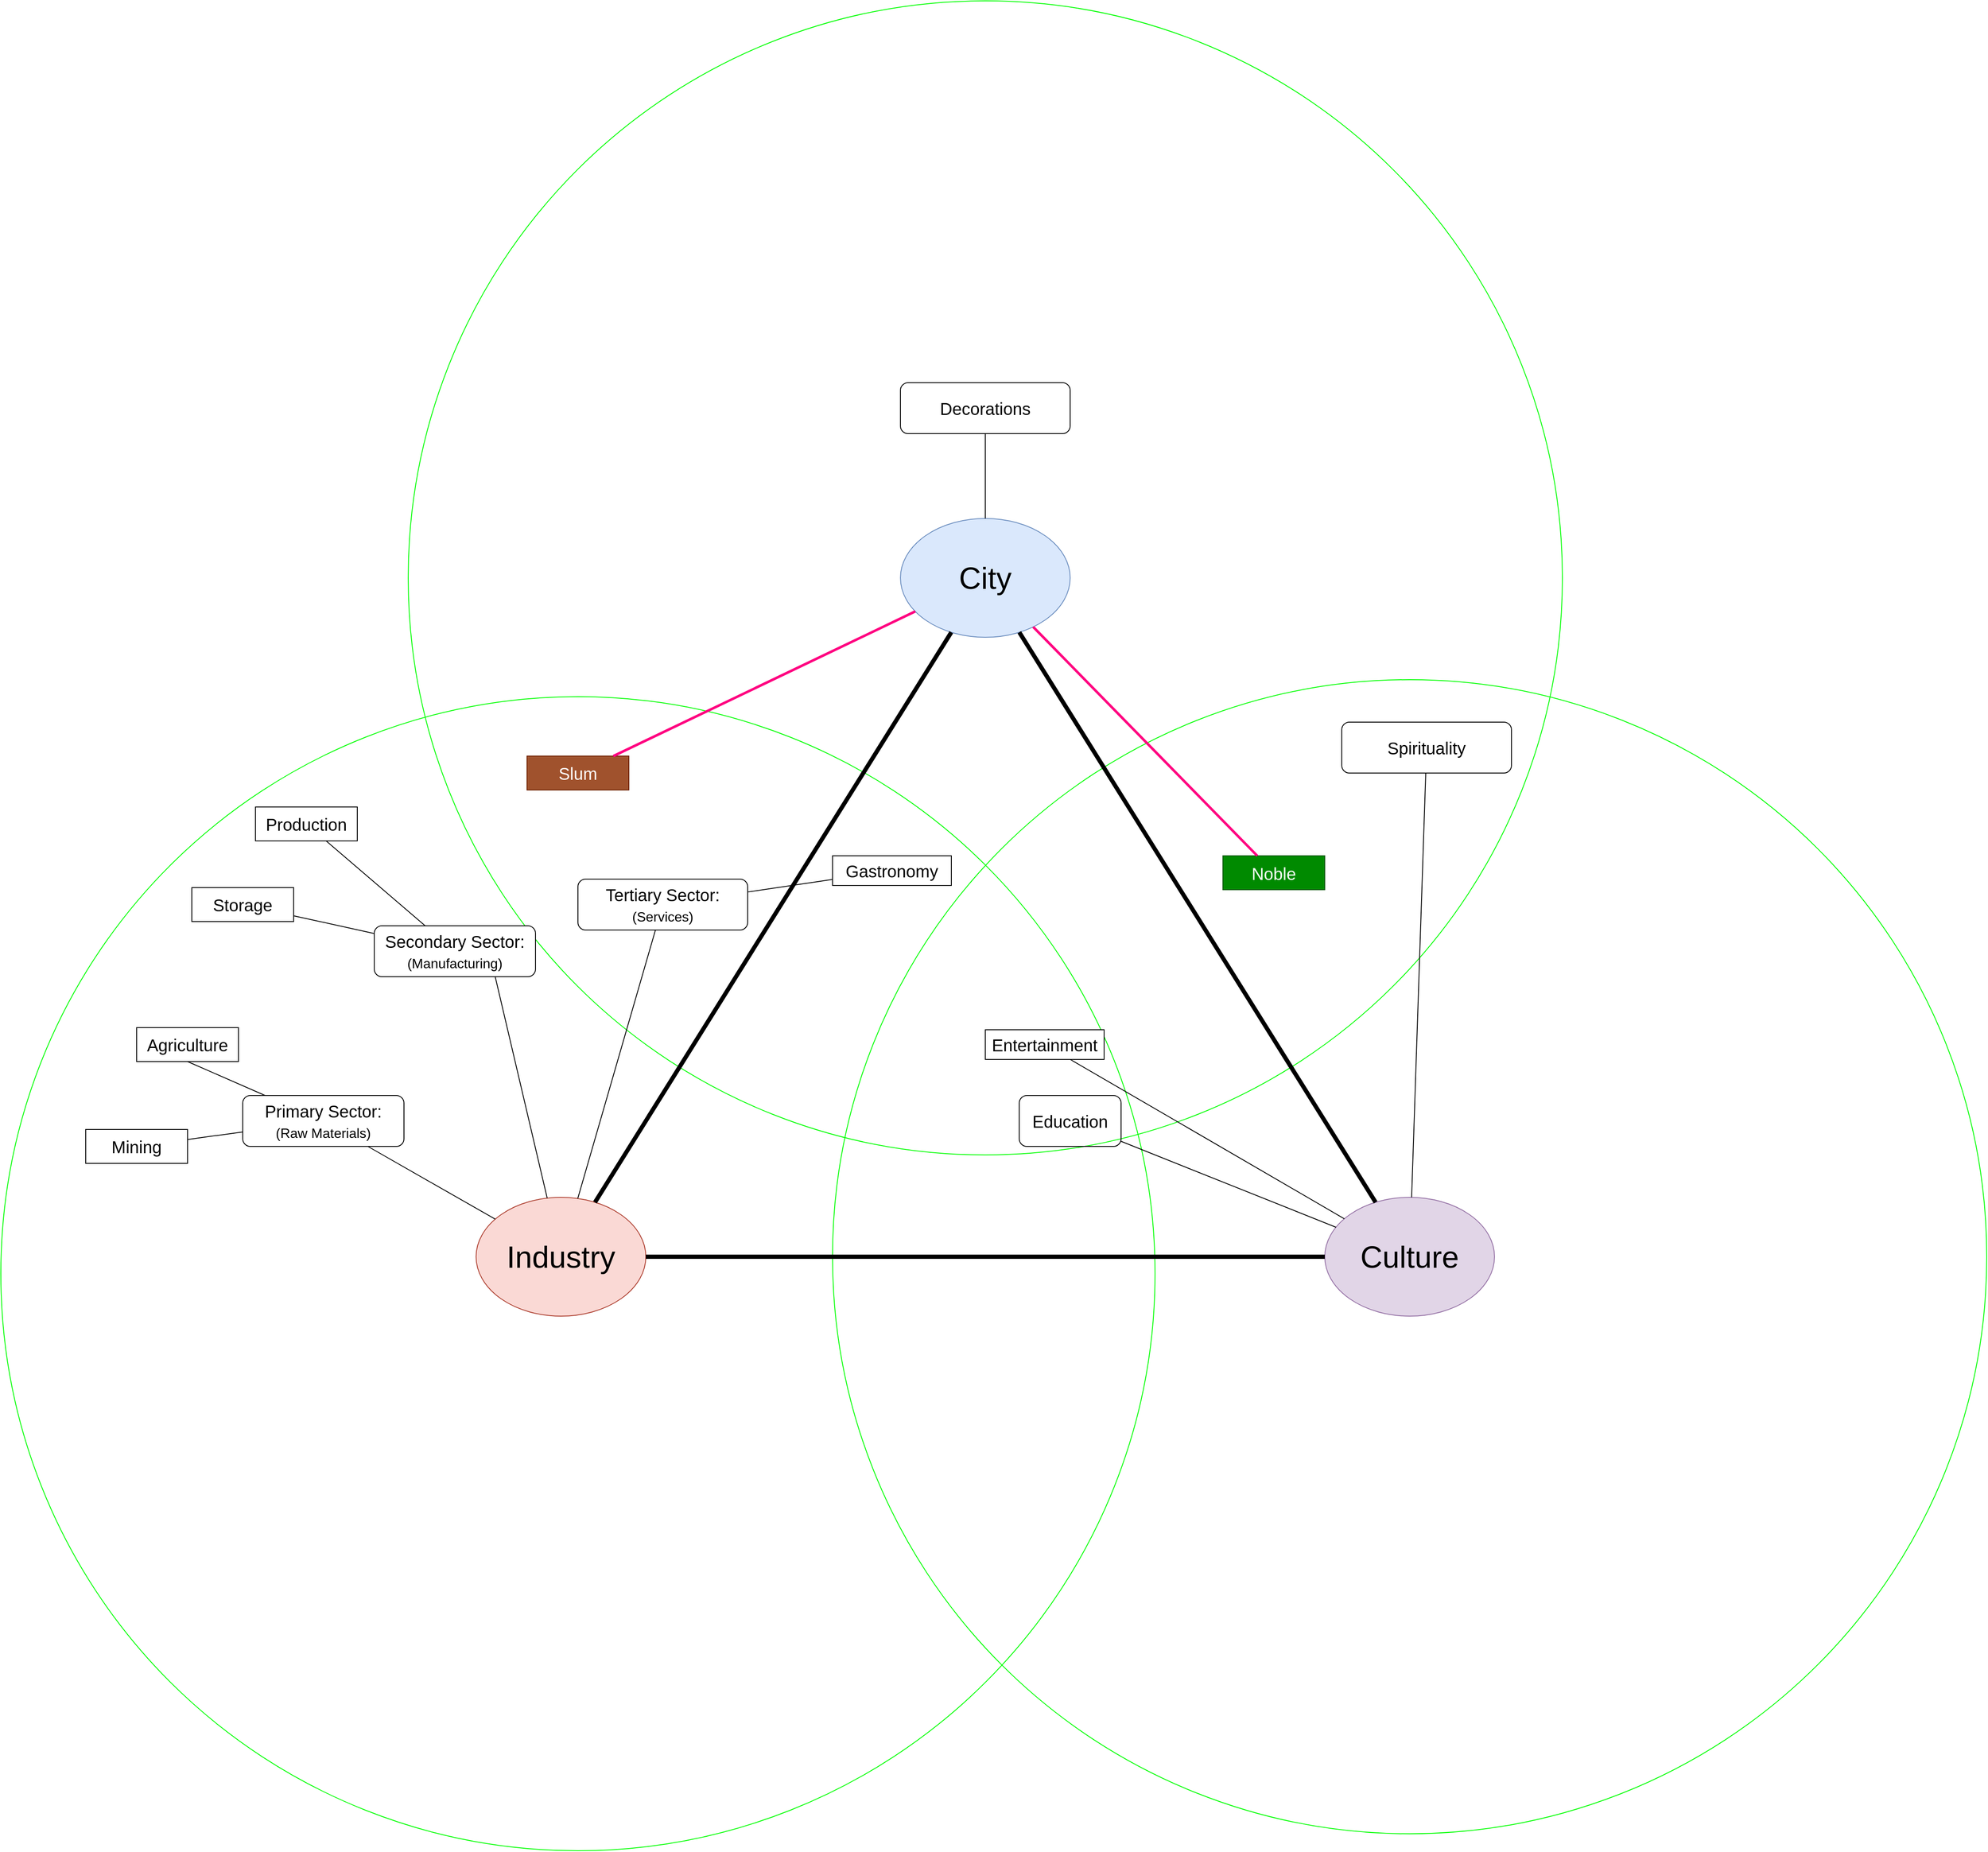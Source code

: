 <mxfile version="10.6.7" type="device"><diagram name="Page-1" id="42789a77-a242-8287-6e28-9cd8cfd52e62"><mxGraphModel dx="3123" dy="2045" grid="1" gridSize="20" guides="1" tooltips="1" connect="1" arrows="1" fold="1" page="0" pageScale="1" pageWidth="1100" pageHeight="850" background="#ffffff" math="0" shadow="0"><root><mxCell id="0"/><mxCell id="1" parent="0"/><mxCell id="HwtzfmOMMwMQolR_OrG4-111" value="" style="ellipse;whiteSpace=wrap;html=1;aspect=fixed;fontSize=20;fillColor=none;strokeColor=#00FF00;" vertex="1" parent="1"><mxGeometry x="-80" y="-710" width="1360" height="1360" as="geometry"/></mxCell><mxCell id="HwtzfmOMMwMQolR_OrG4-112" value="" style="ellipse;whiteSpace=wrap;html=1;aspect=fixed;fontSize=20;fillColor=none;strokeColor=#00FF00;" vertex="1" parent="1"><mxGeometry x="-560" y="110" width="1360" height="1360" as="geometry"/></mxCell><mxCell id="HwtzfmOMMwMQolR_OrG4-113" value="" style="ellipse;whiteSpace=wrap;html=1;aspect=fixed;fontSize=20;fillColor=none;strokeColor=#00FF00;" vertex="1" parent="1"><mxGeometry x="420" y="90" width="1360" height="1360" as="geometry"/></mxCell><mxCell id="HwtzfmOMMwMQolR_OrG4-41" value="City" style="ellipse;whiteSpace=wrap;html=1;fontSize=36;fillColor=#dae8fc;strokeColor=#6c8ebf;" vertex="1" parent="1"><mxGeometry x="500" y="-100" width="200" height="140" as="geometry"/></mxCell><mxCell id="HwtzfmOMMwMQolR_OrG4-44" value="Culture" style="ellipse;whiteSpace=wrap;html=1;fontSize=36;fillColor=#e1d5e7;strokeColor=#9673a6;" vertex="1" parent="1"><mxGeometry x="1000" y="700" width="200" height="140" as="geometry"/></mxCell><mxCell id="HwtzfmOMMwMQolR_OrG4-45" value="Industry" style="ellipse;whiteSpace=wrap;html=1;fontSize=36;fillColor=#fad9d5;strokeColor=#ae4132;" vertex="1" parent="1"><mxGeometry y="700" width="200" height="140" as="geometry"/></mxCell><mxCell id="HwtzfmOMMwMQolR_OrG4-48" value="" style="endArrow=none;html=1;fontSize=36;strokeWidth=5;" edge="1" parent="1" source="HwtzfmOMMwMQolR_OrG4-44" target="HwtzfmOMMwMQolR_OrG4-41"><mxGeometry width="50" height="50" relative="1" as="geometry"><mxPoint x="190" y="600" as="sourcePoint"/><mxPoint x="240" y="550" as="targetPoint"/></mxGeometry></mxCell><mxCell id="HwtzfmOMMwMQolR_OrG4-50" value="" style="endArrow=none;html=1;fontSize=36;strokeWidth=5;" edge="1" parent="1" source="HwtzfmOMMwMQolR_OrG4-44" target="HwtzfmOMMwMQolR_OrG4-45"><mxGeometry width="50" height="50" relative="1" as="geometry"><mxPoint x="714.017" y="411.997" as="sourcePoint"/><mxPoint x="575.838" y="268.071" as="targetPoint"/></mxGeometry></mxCell><mxCell id="HwtzfmOMMwMQolR_OrG4-51" value="" style="endArrow=none;html=1;fontSize=36;strokeWidth=5;" edge="1" parent="1" source="HwtzfmOMMwMQolR_OrG4-41" target="HwtzfmOMMwMQolR_OrG4-45"><mxGeometry width="50" height="50" relative="1" as="geometry"><mxPoint x="610" y="430" as="sourcePoint"/><mxPoint x="340" y="430" as="targetPoint"/></mxGeometry></mxCell><mxCell id="HwtzfmOMMwMQolR_OrG4-54" value="Spirituality" style="rounded=1;whiteSpace=wrap;html=1;fontSize=20;" vertex="1" parent="1"><mxGeometry x="1020" y="140" width="200" height="60" as="geometry"/></mxCell><mxCell id="HwtzfmOMMwMQolR_OrG4-58" value="" style="endArrow=none;html=1;fontSize=36;" edge="1" parent="1" source="HwtzfmOMMwMQolR_OrG4-54" target="HwtzfmOMMwMQolR_OrG4-44"><mxGeometry width="50" height="50" relative="1" as="geometry"><mxPoint x="840" y="241.96" as="sourcePoint"/><mxPoint x="665.091" y="201.662" as="targetPoint"/></mxGeometry></mxCell><mxCell id="HwtzfmOMMwMQolR_OrG4-61" value="Gastronomy" style="rounded=0;whiteSpace=wrap;html=1;fontSize=20;" vertex="1" parent="1"><mxGeometry x="420" y="297.5" width="140" height="35" as="geometry"/></mxCell><mxCell id="HwtzfmOMMwMQolR_OrG4-68" value="" style="endArrow=none;html=1;fontSize=36;" edge="1" parent="1" source="HwtzfmOMMwMQolR_OrG4-80" target="HwtzfmOMMwMQolR_OrG4-45"><mxGeometry width="50" height="50" relative="1" as="geometry"><mxPoint x="342.105" y="730" as="sourcePoint"/><mxPoint x="314.724" y="520.097" as="targetPoint"/></mxGeometry></mxCell><mxCell id="HwtzfmOMMwMQolR_OrG4-69" value="" style="endArrow=none;html=1;fontSize=36;entryX=0.75;entryY=1;entryDx=0;entryDy=0;" edge="1" parent="1" source="HwtzfmOMMwMQolR_OrG4-45" target="HwtzfmOMMwMQolR_OrG4-79"><mxGeometry width="50" height="50" relative="1" as="geometry"><mxPoint x="322.264" y="375" as="sourcePoint"/><mxPoint x="104" y="640" as="targetPoint"/></mxGeometry></mxCell><mxCell id="HwtzfmOMMwMQolR_OrG4-70" value="" style="endArrow=none;html=1;fontSize=36;" edge="1" parent="1" source="HwtzfmOMMwMQolR_OrG4-45" target="HwtzfmOMMwMQolR_OrG4-75"><mxGeometry width="50" height="50" relative="1" as="geometry"><mxPoint x="342.264" y="395" as="sourcePoint"/><mxPoint x="354.724" y="560.097" as="targetPoint"/></mxGeometry></mxCell><mxCell id="HwtzfmOMMwMQolR_OrG4-75" value="&lt;span&gt;Tertiary Sector:&lt;/span&gt;&lt;br&gt;&lt;font style=&quot;font-size: 16px&quot;&gt;(Services)&lt;/font&gt;" style="rounded=1;whiteSpace=wrap;html=1;fontSize=20;" vertex="1" parent="1"><mxGeometry x="120" y="325" width="200" height="60" as="geometry"/></mxCell><mxCell id="HwtzfmOMMwMQolR_OrG4-79" value="&lt;span&gt;Secondary Sector:&lt;/span&gt;&lt;br&gt;&lt;font style=&quot;font-size: 16px&quot;&gt;(Manufacturing)&lt;/font&gt;" style="rounded=1;whiteSpace=wrap;html=1;fontSize=20;" vertex="1" parent="1"><mxGeometry x="-120" y="380" width="190" height="60" as="geometry"/></mxCell><mxCell id="HwtzfmOMMwMQolR_OrG4-80" value="&lt;span&gt;Primary Sector:&lt;/span&gt;&lt;br&gt;&lt;font style=&quot;font-size: 16px&quot;&gt;(Raw Materials)&lt;/font&gt;" style="rounded=1;whiteSpace=wrap;html=1;fontSize=20;" vertex="1" parent="1"><mxGeometry x="-275" y="580" width="190" height="60" as="geometry"/></mxCell><mxCell id="HwtzfmOMMwMQolR_OrG4-85" value="Mining" style="rounded=0;whiteSpace=wrap;html=1;fontSize=20;" vertex="1" parent="1"><mxGeometry x="-460" y="620" width="120" height="40" as="geometry"/></mxCell><mxCell id="HwtzfmOMMwMQolR_OrG4-86" value="Agriculture" style="rounded=0;whiteSpace=wrap;html=1;fontSize=20;" vertex="1" parent="1"><mxGeometry x="-400" y="500" width="120" height="40" as="geometry"/></mxCell><mxCell id="HwtzfmOMMwMQolR_OrG4-90" value="" style="endArrow=none;html=1;strokeWidth=1;fontSize=20;" edge="1" parent="1" source="HwtzfmOMMwMQolR_OrG4-61" target="HwtzfmOMMwMQolR_OrG4-75"><mxGeometry width="50" height="50" relative="1" as="geometry"><mxPoint x="-120" y="310" as="sourcePoint"/><mxPoint x="-70" y="260" as="targetPoint"/></mxGeometry></mxCell><mxCell id="HwtzfmOMMwMQolR_OrG4-93" value="" style="endArrow=none;html=1;strokeWidth=1;fontSize=20;entryX=0.5;entryY=1;entryDx=0;entryDy=0;" edge="1" parent="1" source="HwtzfmOMMwMQolR_OrG4-80" target="HwtzfmOMMwMQolR_OrG4-86"><mxGeometry width="50" height="50" relative="1" as="geometry"><mxPoint x="-520" y="650" as="sourcePoint"/><mxPoint x="-470" y="600" as="targetPoint"/></mxGeometry></mxCell><mxCell id="HwtzfmOMMwMQolR_OrG4-94" value="" style="endArrow=none;html=1;strokeWidth=1;fontSize=20;" edge="1" parent="1" source="HwtzfmOMMwMQolR_OrG4-85" target="HwtzfmOMMwMQolR_OrG4-80"><mxGeometry width="50" height="50" relative="1" as="geometry"><mxPoint x="-500" y="730" as="sourcePoint"/><mxPoint x="-450" y="680" as="targetPoint"/></mxGeometry></mxCell><mxCell id="HwtzfmOMMwMQolR_OrG4-97" value="Production" style="rounded=0;whiteSpace=wrap;html=1;fontSize=20;" vertex="1" parent="1"><mxGeometry x="-260" y="240" width="120" height="40" as="geometry"/></mxCell><mxCell id="HwtzfmOMMwMQolR_OrG4-98" value="Storage" style="rounded=0;whiteSpace=wrap;html=1;fontSize=20;strokeColor=#000000;" vertex="1" parent="1"><mxGeometry x="-335" y="335" width="120" height="40" as="geometry"/></mxCell><mxCell id="HwtzfmOMMwMQolR_OrG4-100" value="" style="endArrow=none;html=1;strokeWidth=1;fontSize=20;" edge="1" parent="1" source="HwtzfmOMMwMQolR_OrG4-79" target="HwtzfmOMMwMQolR_OrG4-97"><mxGeometry width="50" height="50" relative="1" as="geometry"><mxPoint x="-520" y="310" as="sourcePoint"/><mxPoint x="-470" y="260" as="targetPoint"/></mxGeometry></mxCell><mxCell id="HwtzfmOMMwMQolR_OrG4-101" value="" style="endArrow=none;html=1;strokeWidth=1;fontSize=20;" edge="1" parent="1" source="HwtzfmOMMwMQolR_OrG4-79" target="HwtzfmOMMwMQolR_OrG4-98"><mxGeometry width="50" height="50" relative="1" as="geometry"><mxPoint x="-100" y="407.907" as="sourcePoint"/><mxPoint x="-160" y="393.953" as="targetPoint"/></mxGeometry></mxCell><mxCell id="HwtzfmOMMwMQolR_OrG4-103" value="Decorations" style="rounded=1;whiteSpace=wrap;html=1;fontSize=20;" vertex="1" parent="1"><mxGeometry x="500" y="-260" width="200" height="60" as="geometry"/></mxCell><mxCell id="HwtzfmOMMwMQolR_OrG4-104" value="" style="endArrow=none;html=1;strokeWidth=1;fontSize=20;entryX=0.5;entryY=1;entryDx=0;entryDy=0;" edge="1" parent="1" source="HwtzfmOMMwMQolR_OrG4-41" target="HwtzfmOMMwMQolR_OrG4-103"><mxGeometry width="50" height="50" relative="1" as="geometry"><mxPoint x="200" y="30" as="sourcePoint"/><mxPoint x="250" y="-20" as="targetPoint"/></mxGeometry></mxCell><mxCell id="HwtzfmOMMwMQolR_OrG4-105" value="Entertainment" style="rounded=0;whiteSpace=wrap;html=1;fontSize=20;" vertex="1" parent="1"><mxGeometry x="600" y="502.5" width="140" height="35" as="geometry"/></mxCell><mxCell id="HwtzfmOMMwMQolR_OrG4-106" value="" style="endArrow=none;html=1;strokeWidth=1;fontSize=20;" edge="1" parent="1" source="HwtzfmOMMwMQolR_OrG4-105" target="HwtzfmOMMwMQolR_OrG4-44"><mxGeometry width="50" height="50" relative="1" as="geometry"><mxPoint x="620" y="460" as="sourcePoint"/><mxPoint x="390" y="540" as="targetPoint"/></mxGeometry></mxCell><mxCell id="HwtzfmOMMwMQolR_OrG4-118" value="Education" style="rounded=1;whiteSpace=wrap;html=1;strokeColor=#000000;fillColor=none;fontSize=20;" vertex="1" parent="1"><mxGeometry x="640" y="580" width="120" height="60" as="geometry"/></mxCell><mxCell id="HwtzfmOMMwMQolR_OrG4-119" value="" style="endArrow=none;html=1;strokeWidth=1;fontSize=20;" edge="1" parent="1" source="HwtzfmOMMwMQolR_OrG4-44" target="HwtzfmOMMwMQolR_OrG4-118"><mxGeometry width="50" height="50" relative="1" as="geometry"><mxPoint x="660" y="990" as="sourcePoint"/><mxPoint x="710" y="940" as="targetPoint"/></mxGeometry></mxCell><mxCell id="HwtzfmOMMwMQolR_OrG4-83" value="Slum" style="rounded=0;whiteSpace=wrap;html=1;fontSize=20;fillColor=#a0522d;strokeColor=#6D1F00;fontColor=#ffffff;" vertex="1" parent="1"><mxGeometry x="60" y="180" width="120" height="40" as="geometry"/></mxCell><mxCell id="HwtzfmOMMwMQolR_OrG4-82" value="Noble" style="rounded=0;whiteSpace=wrap;html=1;fontSize=20;fillColor=#008a00;strokeColor=#005700;fontColor=#ffffff;" vertex="1" parent="1"><mxGeometry x="880" y="297.5" width="120" height="40" as="geometry"/></mxCell><mxCell id="HwtzfmOMMwMQolR_OrG4-129" value="" style="endArrow=none;html=1;strokeWidth=3;fontSize=20;strokeColor=#FF0080;" edge="1" parent="1" source="HwtzfmOMMwMQolR_OrG4-83" target="HwtzfmOMMwMQolR_OrG4-41"><mxGeometry width="50" height="50" relative="1" as="geometry"><mxPoint x="300" y="130" as="sourcePoint"/><mxPoint x="350" y="80" as="targetPoint"/></mxGeometry></mxCell><mxCell id="HwtzfmOMMwMQolR_OrG4-130" value="" style="endArrow=none;html=1;strokeWidth=3;fontSize=20;strokeColor=#FF0080;" edge="1" parent="1" source="HwtzfmOMMwMQolR_OrG4-41" target="HwtzfmOMMwMQolR_OrG4-82"><mxGeometry width="50" height="50" relative="1" as="geometry"><mxPoint x="280" y="950" as="sourcePoint"/><mxPoint x="330" y="900" as="targetPoint"/></mxGeometry></mxCell></root></mxGraphModel></diagram></mxfile>